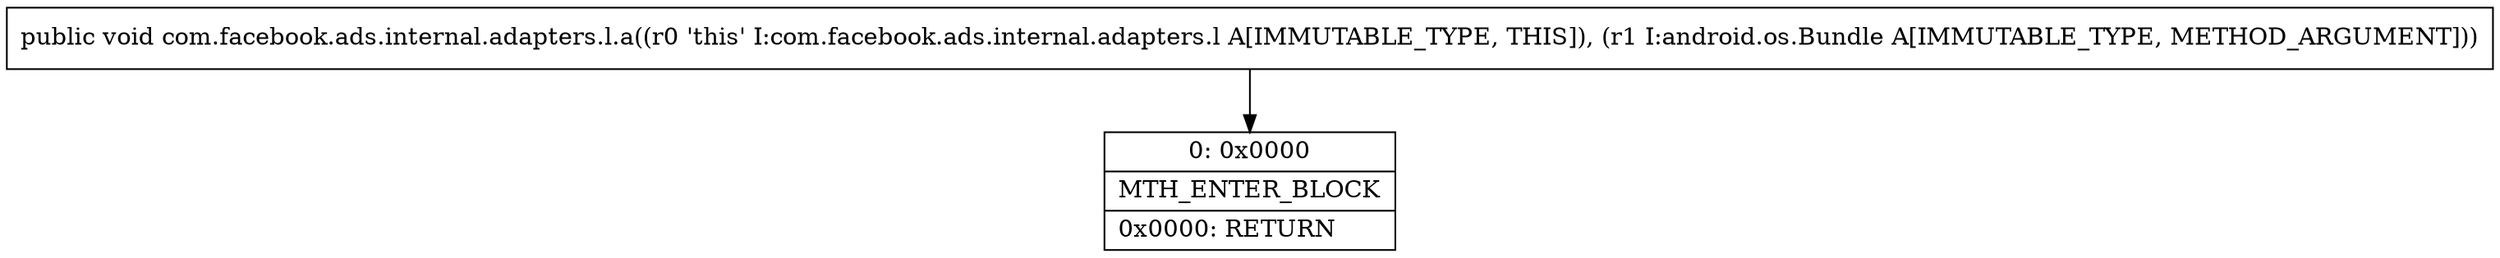 digraph "CFG forcom.facebook.ads.internal.adapters.l.a(Landroid\/os\/Bundle;)V" {
Node_0 [shape=record,label="{0\:\ 0x0000|MTH_ENTER_BLOCK\l|0x0000: RETURN   \l}"];
MethodNode[shape=record,label="{public void com.facebook.ads.internal.adapters.l.a((r0 'this' I:com.facebook.ads.internal.adapters.l A[IMMUTABLE_TYPE, THIS]), (r1 I:android.os.Bundle A[IMMUTABLE_TYPE, METHOD_ARGUMENT])) }"];
MethodNode -> Node_0;
}

